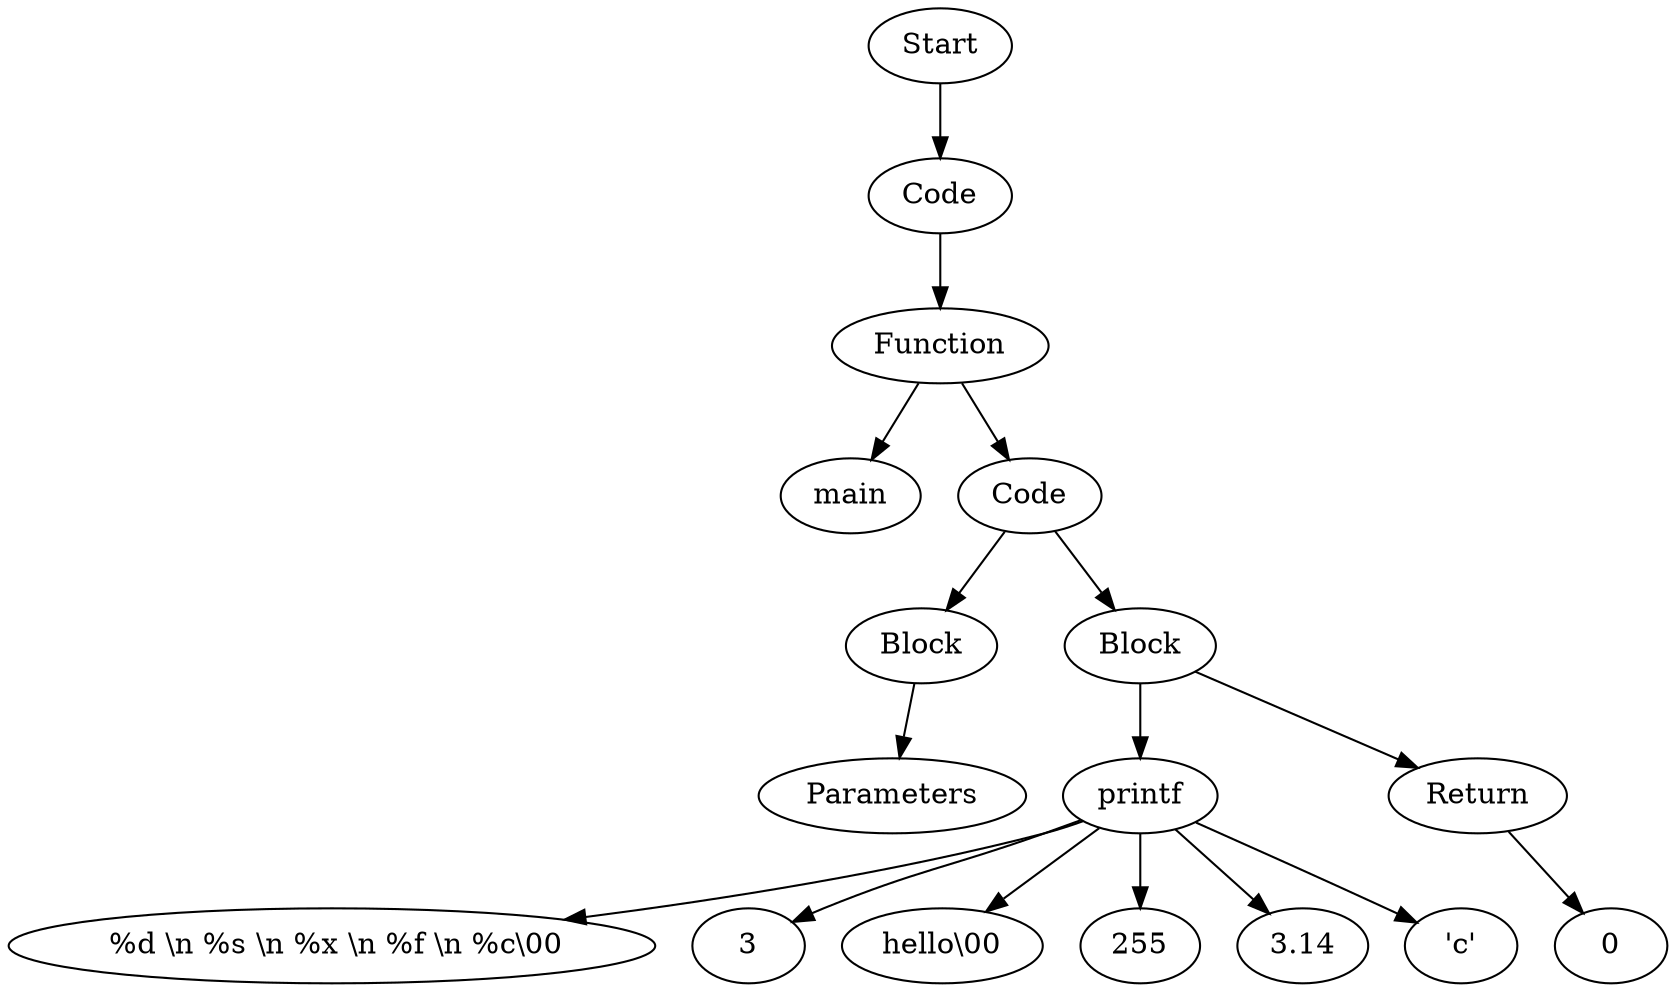digraph AST {
  "139136233476672" [label="Start"];
  "139136233476672" -> "139136233480704";
  "139136233480704" [label="Code"];
  "139136233480704" -> "139136233476960";
  "139136233476960" [label="Function"];
  "139136233476960" -> "139136233472736";
  "139136233476960" -> "139136233479696";
  "139136233472736" [label="main"];
  "139136233479696" [label="Code"];
  "139136233479696" -> "139136233474848";
  "139136233479696" -> "139136233476912";
  "139136233474848" [label="Block"];
  "139136233474848" -> "139136233478160";
  "139136233478160" [label="Parameters"];
  "139136233476912" [label="Block"];
  "139136233476912" -> "139136232040112";
  "139136233476912" -> "139136232425792";
  "139136232040112" [label="printf"];
  "139136232040112" -> "139136232034448";
  "139136232040112" -> "139136232040352";
  "139136232040112" -> "139136232036128";
  "139136232040112" -> "139136232043088";
  "139136232040112" -> "139136232043856";
  "139136232040112" -> "139136232043664";
  "139136232034448" [label=" %d \\n %s \\n %x \\n %f \\n %c\\00"];
  "139136232040352" [label="3"];
  "139136232036128" [label="hello\\00"];
  "139136232043088" [label="255"];
  "139136232043856" [label="3.14"];
  "139136232043664" [label="'c'"];
  "139136232425792" [label="Return"];
  "139136232425792" -> "139136232427520";
  "139136232427520" [label="0"];
}
